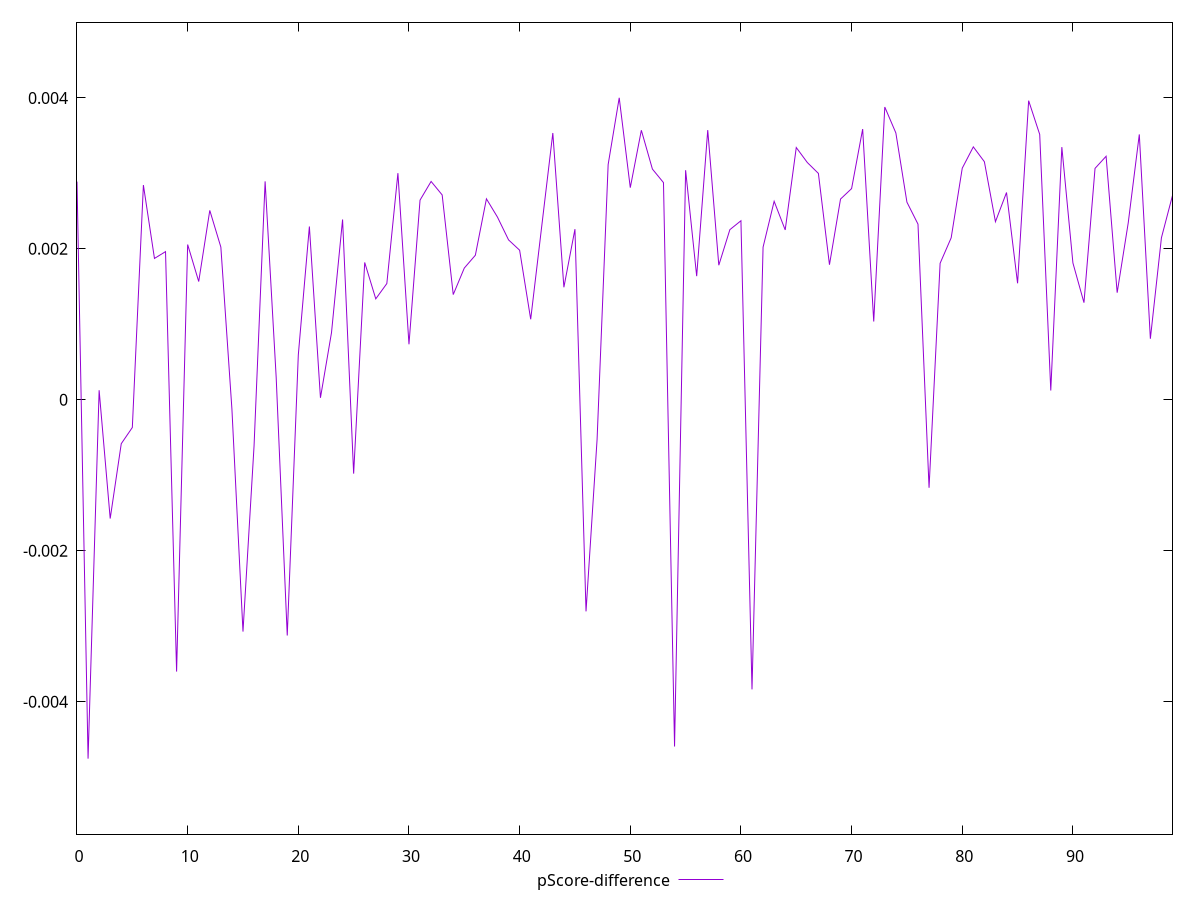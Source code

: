 reset

$pScoreDifference <<EOF
0 0.0028910509454832534
1 -0.004753149193775341
2 0.00012731481479910656
3 -0.00157262159161764
4 -0.0005808049628581724
5 -0.00036624311804200893
6 0.0028451706477503613
7 0.0018734786430798511
8 0.001963492993126259
9 -0.0035997876994230404
10 0.002057166942346811
11 0.001567392715731586
12 0.0025097434614509417
13 0.0020233020454498707
14 -0.00012434868197064297
15 -0.003070192023730711
16 -0.0006115704380903475
17 0.0028939905991474113
18 0.00029814089838708924
19 -0.0031221765433367965
20 0.000595023935690886
21 0.0022961006206083656
22 0.000027115552557743783
23 0.0008911943345094597
24 0.002388779028724475
25 -0.0009774006432672344
26 0.0018202749266422735
27 0.0013379611320387674
28 0.0015408145506937698
29 0.0030032015755938613
30 0.0007357734852523334
31 0.0026457991261965574
32 0.0028933680812884832
33 0.002714636240834789
34 0.0013945104065313796
35 0.0017458766250920688
36 0.0019159545613813833
37 0.0026627938276193586
38 0.0024200786050352363
39 0.002118789151928757
40 0.001982141190119857
41 0.0010673090030453025
42 0.0023028960928400677
43 0.0035347785864241477
44 0.0014913311270832175
45 0.002261116623789916
46 -0.0028025839029257593
47 -0.0005240047628909394
48 0.0031173795998515885
49 0.004001549283194961
50 0.002810909426736674
51 0.0035713203079108524
52 0.003057034467789821
53 0.002877942955398116
54 -0.0045928349732407
55 0.0030420515093989575
56 0.0016382338399245633
57 0.0035734906718933868
58 0.0017834509242975471
59 0.0022547182277534716
60 0.0023724897841929105
61 -0.003835750974908736
62 0.0020225671777451826
63 0.0026301096387675305
64 0.0022508523320322604
65 0.0033424377355680823
66 0.0031437862966081642
67 0.002999563157010443
68 0.0017900802345262035
69 0.0026598730703041307
70 0.002798514148368625
71 0.003587235187030524
72 0.0010374771972938568
73 0.003879027646330635
74 0.0035357852296549197
75 0.0026189734462604974
76 0.0023278088754637993
77 -0.0011652602564065084
78 0.001809229134210999
79 0.002146683637205049
80 0.003068670143996366
81 0.003351139281690063
82 0.00315444078042193
83 0.0023600397353928937
84 0.0027467288543761015
85 0.001543768023387626
86 0.003963368032893211
87 0.003515630647240253
88 0.00012372844074970413
89 0.003348238852299734
90 0.0018136475960361942
91 0.0012874235557167601
92 0.003066488559469782
93 0.0032268711914787973
94 0.0014193794695926965
95 0.0023453906328865237
96 0.0035163216176774537
97 0.0008094230629915877
98 0.0021470839800956654
99 0.0027076962900887125
EOF

set key outside below
set xrange [0:99]
set yrange [-0.005753149193775341:0.005001549283194961]
set trange [-0.005753149193775341:0.005001549283194961]
set terminal svg size 640, 500 enhanced background rgb 'white'
set output "report_00026_2021-02-22T21:38:55.199Z/first-meaningful-paint/samples/pages+cached/pScore-difference/values.svg"

plot $pScoreDifference title "pScore-difference" with line

reset
